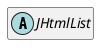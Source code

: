 @startuml
set namespaceSeparator \\
hide members
hide << alias >> circle

abstract class JHtmlList
@enduml
